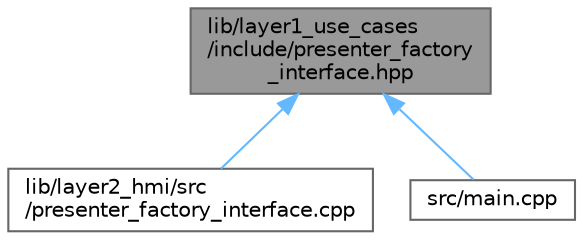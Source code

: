 digraph "lib/layer1_use_cases/include/presenter_factory_interface.hpp"
{
 // LATEX_PDF_SIZE
  bgcolor="transparent";
  edge [fontname=Helvetica,fontsize=10,labelfontname=Helvetica,labelfontsize=10];
  node [fontname=Helvetica,fontsize=10,shape=box,height=0.2,width=0.4];
  Node1 [id="Node000001",label="lib/layer1_use_cases\l/include/presenter_factory\l_interface.hpp",height=0.2,width=0.4,color="gray40", fillcolor="grey60", style="filled", fontcolor="black",tooltip=" "];
  Node1 -> Node2 [id="edge1_Node000001_Node000002",dir="back",color="steelblue1",style="solid",tooltip=" "];
  Node2 [id="Node000002",label="lib/layer2_hmi/src\l/presenter_factory_interface.cpp",height=0.2,width=0.4,color="grey40", fillcolor="white", style="filled",URL="$presenter__factory__interface_8cpp.xhtml",tooltip=" "];
  Node1 -> Node3 [id="edge2_Node000001_Node000003",dir="back",color="steelblue1",style="solid",tooltip=" "];
  Node3 [id="Node000003",label="src/main.cpp",height=0.2,width=0.4,color="grey40", fillcolor="white", style="filled",URL="$main_8cpp.xhtml",tooltip=" "];
}
